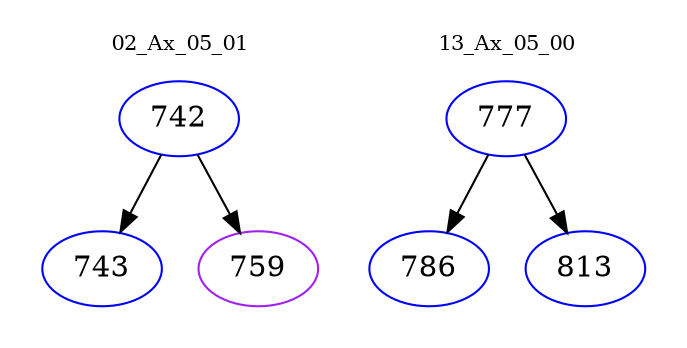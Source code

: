 digraph{
subgraph cluster_0 {
color = white
label = "02_Ax_05_01";
fontsize=10;
T0_742 [label="742", color="blue"]
T0_742 -> T0_743 [color="black"]
T0_743 [label="743", color="blue"]
T0_742 -> T0_759 [color="black"]
T0_759 [label="759", color="purple"]
}
subgraph cluster_1 {
color = white
label = "13_Ax_05_00";
fontsize=10;
T1_777 [label="777", color="blue"]
T1_777 -> T1_786 [color="black"]
T1_786 [label="786", color="blue"]
T1_777 -> T1_813 [color="black"]
T1_813 [label="813", color="blue"]
}
}
